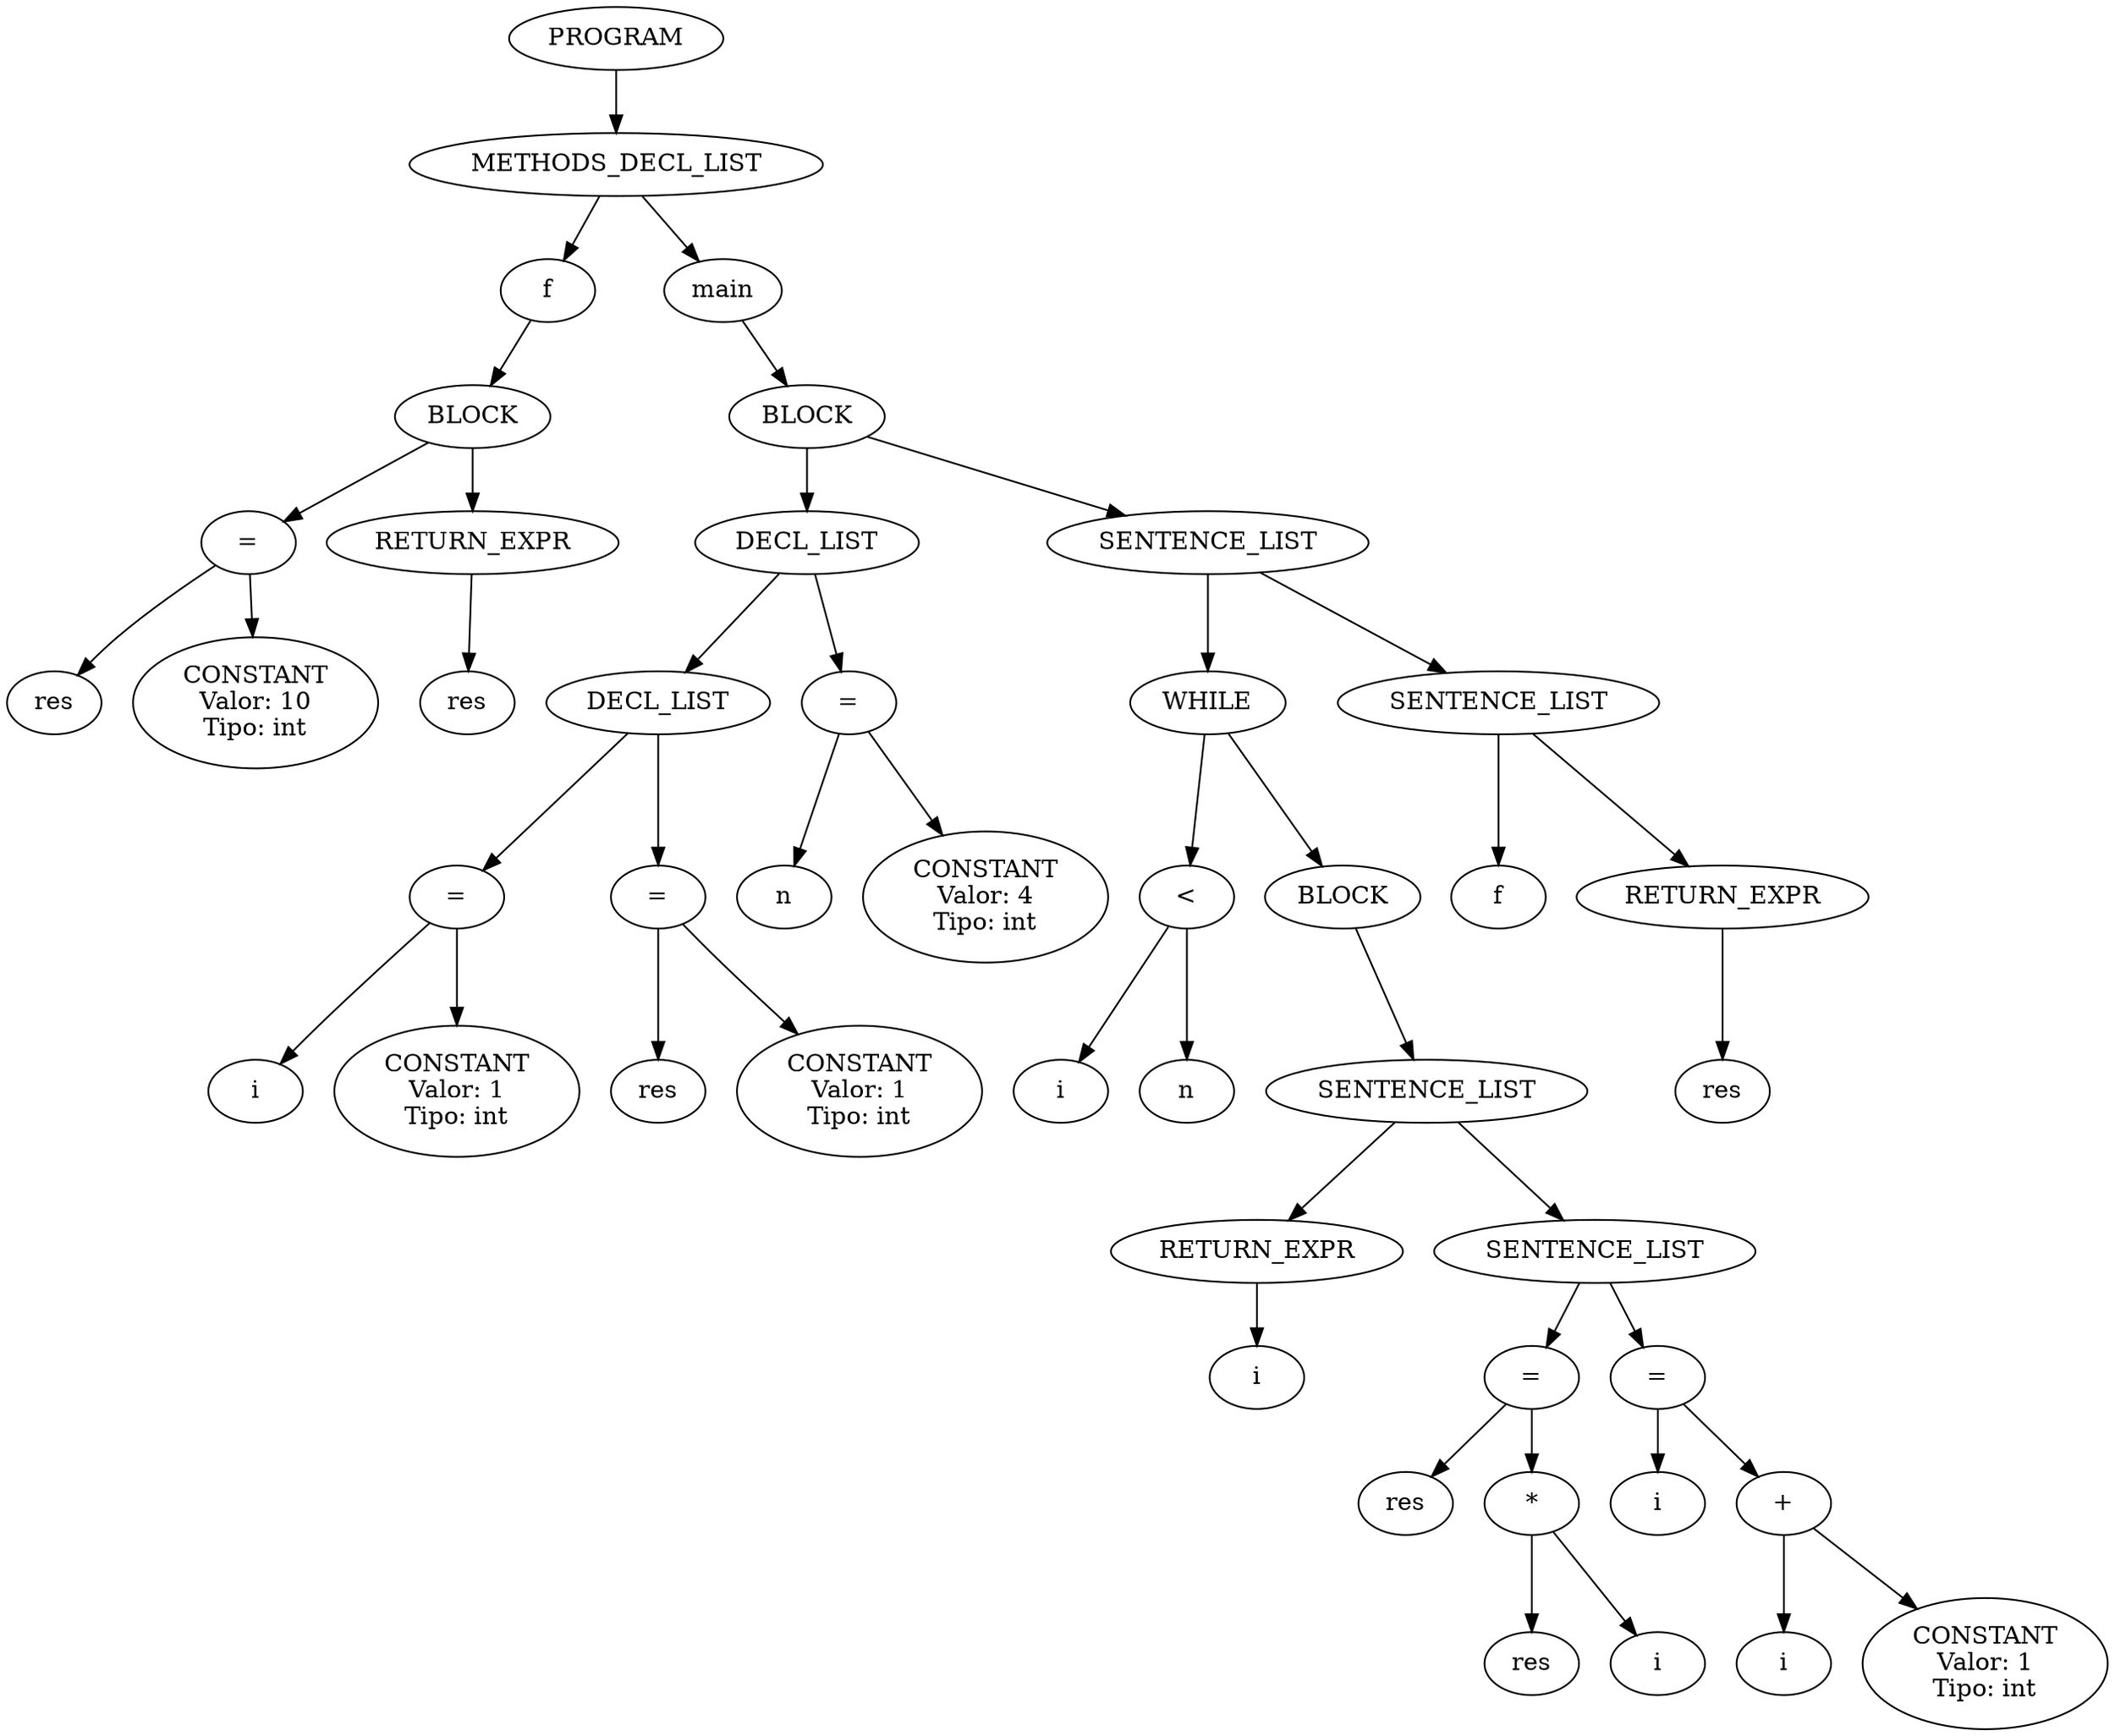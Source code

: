 digraph AST {
  0 [label="PROGRAM"];
  1 [label="METHODS_DECL_LIST"];
  2 [label="f"];
  3 [label="BLOCK"];
  4 [label="="];
  5 [label="res"];
  4 -> 5;
  6 [label="CONSTANT\nValor: 10\nTipo: int"];
  4 -> 6;
  3 -> 4;
  7 [label="RETURN_EXPR"];
  8 [label="res"];
  7 -> 8;
  3 -> 7;
  2 -> 3;
  1 -> 2;
  9 [label="main"];
  10 [label="BLOCK"];
  11 [label="DECL_LIST"];
  12 [label="DECL_LIST"];
  13 [label="="];
  14 [label="i"];
  13 -> 14;
  15 [label="CONSTANT\nValor: 1\nTipo: int"];
  13 -> 15;
  12 -> 13;
  16 [label="="];
  17 [label="res"];
  16 -> 17;
  18 [label="CONSTANT\nValor: 1\nTipo: int"];
  16 -> 18;
  12 -> 16;
  11 -> 12;
  19 [label="="];
  20 [label="n"];
  19 -> 20;
  21 [label="CONSTANT\nValor: 4\nTipo: int"];
  19 -> 21;
  11 -> 19;
  10 -> 11;
  22 [label="SENTENCE_LIST"];
  23 [label="WHILE"];
  24 [label="<"];
  25 [label="i"];
  24 -> 25;
  26 [label="n"];
  24 -> 26;
  23 -> 24;
  27 [label="BLOCK"];
  28 [label="SENTENCE_LIST"];
  29 [label="RETURN_EXPR"];
  30 [label="i"];
  29 -> 30;
  28 -> 29;
  31 [label="SENTENCE_LIST"];
  32 [label="="];
  33 [label="res"];
  32 -> 33;
  34 [label="*"];
  35 [label="res"];
  34 -> 35;
  36 [label="i"];
  34 -> 36;
  32 -> 34;
  31 -> 32;
  37 [label="="];
  38 [label="i"];
  37 -> 38;
  39 [label="+"];
  40 [label="i"];
  39 -> 40;
  41 [label="CONSTANT\nValor: 1\nTipo: int"];
  39 -> 41;
  37 -> 39;
  31 -> 37;
  28 -> 31;
  27 -> 28;
  23 -> 27;
  22 -> 23;
  42 [label="SENTENCE_LIST"];
  43 [label="f"];
  42 -> 43;
  44 [label="RETURN_EXPR"];
  45 [label="res"];
  44 -> 45;
  42 -> 44;
  22 -> 42;
  10 -> 22;
  9 -> 10;
  1 -> 9;
  0 -> 1;
}

